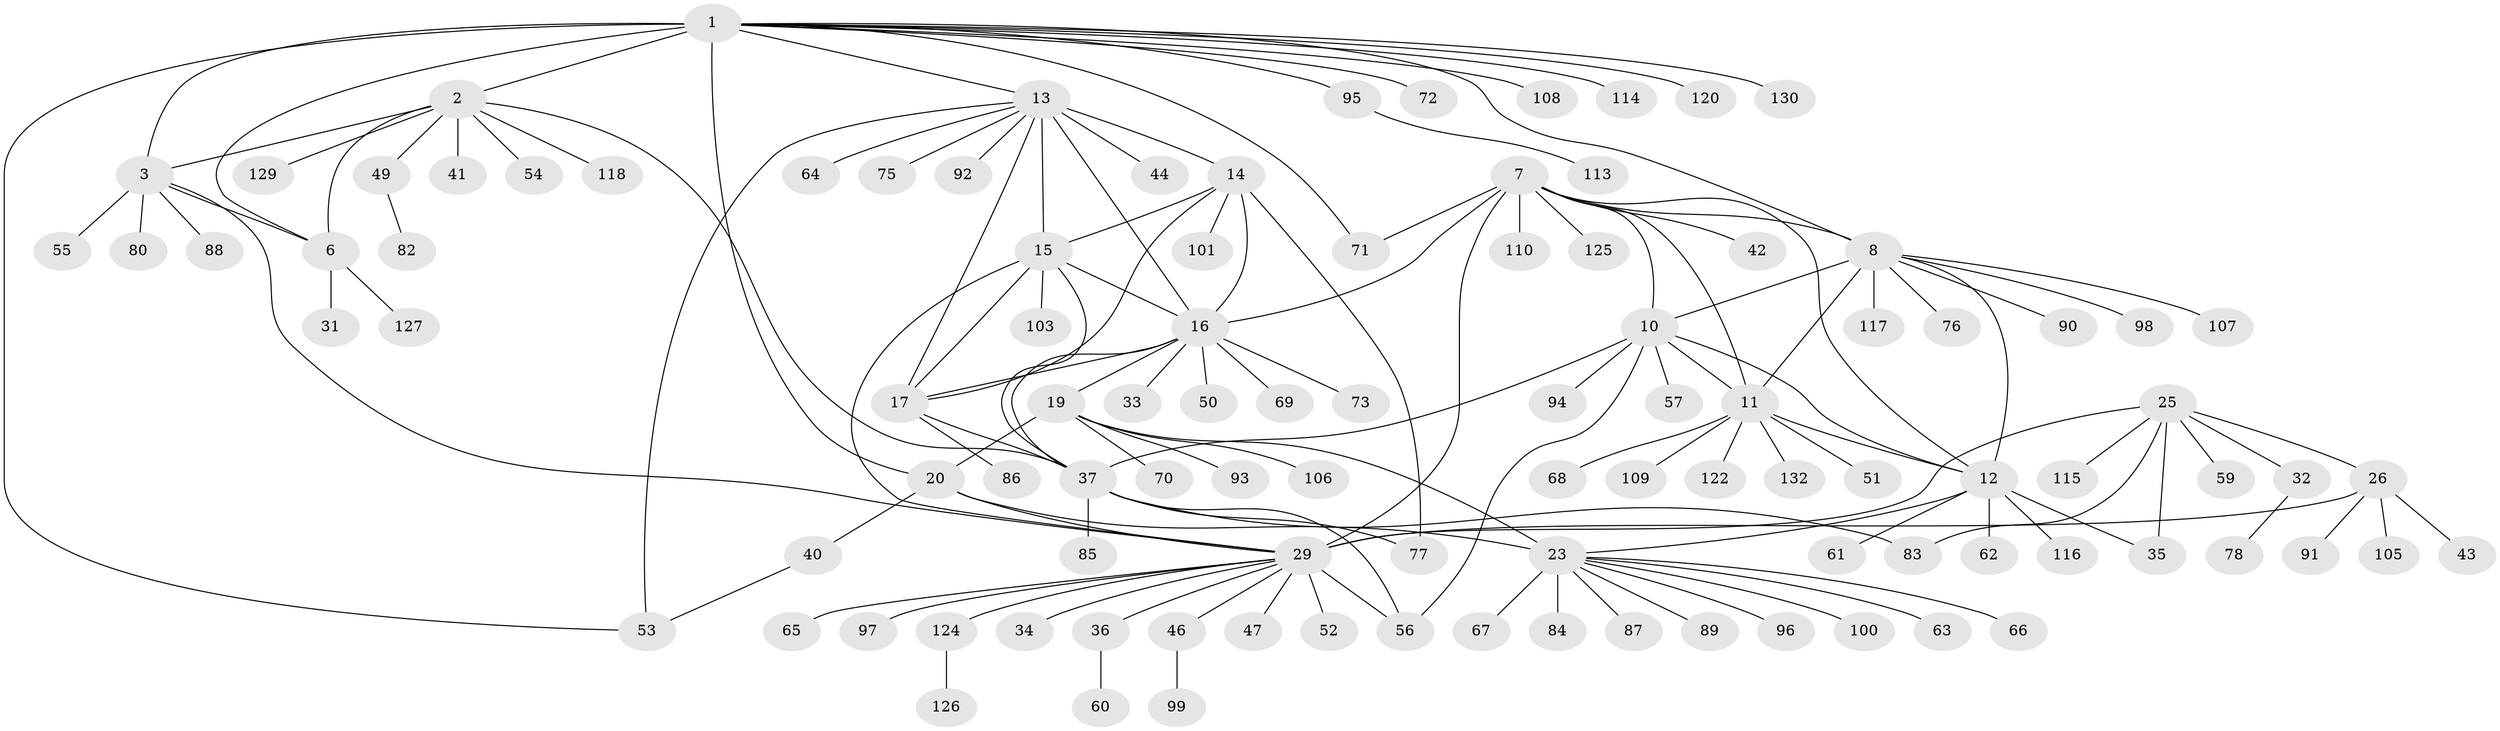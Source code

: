 // original degree distribution, {7: 0.07518796992481203, 10: 0.03759398496240601, 8: 0.022556390977443608, 6: 0.03007518796992481, 14: 0.007518796992481203, 12: 0.015037593984962405, 9: 0.03007518796992481, 11: 0.007518796992481203, 13: 0.007518796992481203, 1: 0.5864661654135338, 3: 0.045112781954887216, 2: 0.12781954887218044, 4: 0.007518796992481203}
// Generated by graph-tools (version 1.1) at 2025/11/02/27/25 16:11:31]
// undirected, 105 vertices, 139 edges
graph export_dot {
graph [start="1"]
  node [color=gray90,style=filled];
  1 [super="+5"];
  2 [super="+39"];
  3 [super="+4"];
  6;
  7 [super="+38"];
  8 [super="+9"];
  10 [super="+133"];
  11 [super="+74"];
  12 [super="+123"];
  13 [super="+18"];
  14 [super="+48"];
  15;
  16 [super="+112"];
  17 [super="+119"];
  19 [super="+22"];
  20 [super="+21"];
  23 [super="+24"];
  25 [super="+27"];
  26 [super="+28"];
  29 [super="+30"];
  31;
  32 [super="+58"];
  33;
  34;
  35 [super="+45"];
  36 [super="+102"];
  37 [super="+79"];
  40 [super="+111"];
  41;
  42;
  43;
  44;
  46;
  47;
  49 [super="+81"];
  50;
  51;
  52;
  53 [super="+131"];
  54;
  55;
  56 [super="+128"];
  57;
  59;
  60;
  61;
  62;
  63;
  64;
  65;
  66 [super="+121"];
  67;
  68;
  69;
  70;
  71;
  72;
  73;
  75;
  76;
  77;
  78;
  80;
  82;
  83;
  84;
  85 [super="+104"];
  86;
  87;
  88;
  89;
  90;
  91;
  92;
  93;
  94;
  95;
  96;
  97;
  98;
  99;
  100;
  101;
  103;
  105;
  106;
  107;
  108;
  109;
  110;
  113;
  114;
  115;
  116;
  117;
  118;
  120;
  122;
  124;
  125;
  126;
  127;
  129;
  130;
  132;
  1 -- 2 [weight=2];
  1 -- 3 [weight=4];
  1 -- 6 [weight=2];
  1 -- 13;
  1 -- 20;
  1 -- 130;
  1 -- 71;
  1 -- 8;
  1 -- 72;
  1 -- 108;
  1 -- 114;
  1 -- 53;
  1 -- 120;
  1 -- 95;
  2 -- 3 [weight=2];
  2 -- 6;
  2 -- 37;
  2 -- 41;
  2 -- 118;
  2 -- 129;
  2 -- 49;
  2 -- 54;
  3 -- 6 [weight=2];
  3 -- 55;
  3 -- 88;
  3 -- 80;
  3 -- 29;
  6 -- 31;
  6 -- 127;
  7 -- 8 [weight=2];
  7 -- 10;
  7 -- 11;
  7 -- 12;
  7 -- 16;
  7 -- 42;
  7 -- 71;
  7 -- 110;
  7 -- 125;
  7 -- 29;
  8 -- 10 [weight=2];
  8 -- 11 [weight=2];
  8 -- 12 [weight=2];
  8 -- 98;
  8 -- 76;
  8 -- 107;
  8 -- 117;
  8 -- 90;
  10 -- 11;
  10 -- 12;
  10 -- 57;
  10 -- 94;
  10 -- 56;
  10 -- 37;
  11 -- 12;
  11 -- 51;
  11 -- 68;
  11 -- 109;
  11 -- 122;
  11 -- 132;
  12 -- 23;
  12 -- 61;
  12 -- 62;
  12 -- 116;
  12 -- 35;
  13 -- 14 [weight=2];
  13 -- 15 [weight=2];
  13 -- 16 [weight=2];
  13 -- 17 [weight=2];
  13 -- 64;
  13 -- 75;
  13 -- 44;
  13 -- 53;
  13 -- 92;
  14 -- 15;
  14 -- 16;
  14 -- 17;
  14 -- 77;
  14 -- 101;
  15 -- 16;
  15 -- 17;
  15 -- 29;
  15 -- 37;
  15 -- 103;
  16 -- 17;
  16 -- 33;
  16 -- 50;
  16 -- 69;
  16 -- 73;
  16 -- 19;
  16 -- 37;
  17 -- 86;
  17 -- 37;
  19 -- 20 [weight=4];
  19 -- 23 [weight=4];
  19 -- 93;
  19 -- 106;
  19 -- 70;
  20 -- 23 [weight=4];
  20 -- 40;
  20 -- 29;
  23 -- 67;
  23 -- 84;
  23 -- 100;
  23 -- 96;
  23 -- 66;
  23 -- 87;
  23 -- 89;
  23 -- 63;
  25 -- 26 [weight=4];
  25 -- 29 [weight=4];
  25 -- 35;
  25 -- 83;
  25 -- 32;
  25 -- 115;
  25 -- 59;
  26 -- 29 [weight=4];
  26 -- 43;
  26 -- 91;
  26 -- 105;
  29 -- 34;
  29 -- 47;
  29 -- 124;
  29 -- 65;
  29 -- 97;
  29 -- 36;
  29 -- 46;
  29 -- 52;
  29 -- 56;
  32 -- 78;
  36 -- 60;
  37 -- 56;
  37 -- 77;
  37 -- 83;
  37 -- 85;
  40 -- 53;
  46 -- 99;
  49 -- 82;
  95 -- 113;
  124 -- 126;
}
